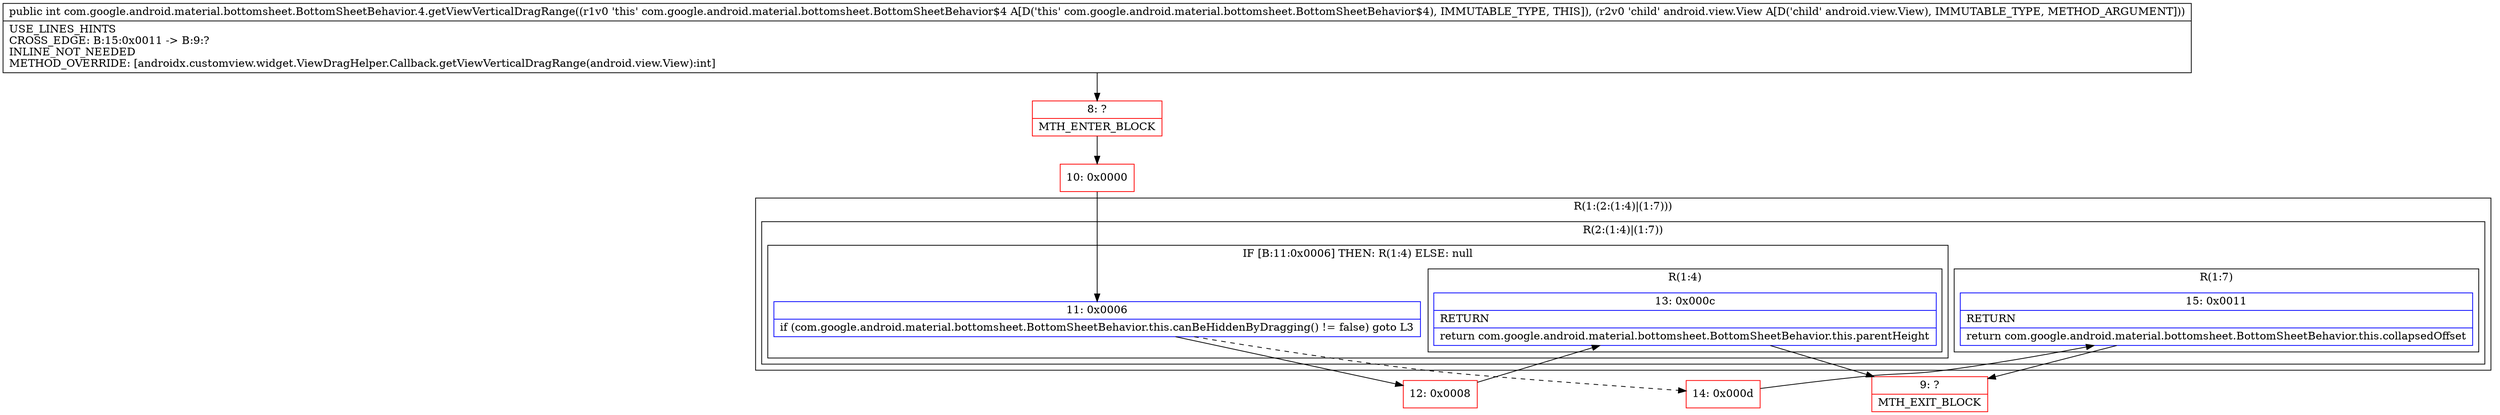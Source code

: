 digraph "CFG forcom.google.android.material.bottomsheet.BottomSheetBehavior.4.getViewVerticalDragRange(Landroid\/view\/View;)I" {
subgraph cluster_Region_1733640636 {
label = "R(1:(2:(1:4)|(1:7)))";
node [shape=record,color=blue];
subgraph cluster_Region_473297994 {
label = "R(2:(1:4)|(1:7))";
node [shape=record,color=blue];
subgraph cluster_IfRegion_600712523 {
label = "IF [B:11:0x0006] THEN: R(1:4) ELSE: null";
node [shape=record,color=blue];
Node_11 [shape=record,label="{11\:\ 0x0006|if (com.google.android.material.bottomsheet.BottomSheetBehavior.this.canBeHiddenByDragging() != false) goto L3\l}"];
subgraph cluster_Region_1919667981 {
label = "R(1:4)";
node [shape=record,color=blue];
Node_13 [shape=record,label="{13\:\ 0x000c|RETURN\l|return com.google.android.material.bottomsheet.BottomSheetBehavior.this.parentHeight\l}"];
}
}
subgraph cluster_Region_1073625181 {
label = "R(1:7)";
node [shape=record,color=blue];
Node_15 [shape=record,label="{15\:\ 0x0011|RETURN\l|return com.google.android.material.bottomsheet.BottomSheetBehavior.this.collapsedOffset\l}"];
}
}
}
Node_8 [shape=record,color=red,label="{8\:\ ?|MTH_ENTER_BLOCK\l}"];
Node_10 [shape=record,color=red,label="{10\:\ 0x0000}"];
Node_12 [shape=record,color=red,label="{12\:\ 0x0008}"];
Node_9 [shape=record,color=red,label="{9\:\ ?|MTH_EXIT_BLOCK\l}"];
Node_14 [shape=record,color=red,label="{14\:\ 0x000d}"];
MethodNode[shape=record,label="{public int com.google.android.material.bottomsheet.BottomSheetBehavior.4.getViewVerticalDragRange((r1v0 'this' com.google.android.material.bottomsheet.BottomSheetBehavior$4 A[D('this' com.google.android.material.bottomsheet.BottomSheetBehavior$4), IMMUTABLE_TYPE, THIS]), (r2v0 'child' android.view.View A[D('child' android.view.View), IMMUTABLE_TYPE, METHOD_ARGUMENT]))  | USE_LINES_HINTS\lCROSS_EDGE: B:15:0x0011 \-\> B:9:?\lINLINE_NOT_NEEDED\lMETHOD_OVERRIDE: [androidx.customview.widget.ViewDragHelper.Callback.getViewVerticalDragRange(android.view.View):int]\l}"];
MethodNode -> Node_8;Node_11 -> Node_12;
Node_11 -> Node_14[style=dashed];
Node_13 -> Node_9;
Node_15 -> Node_9;
Node_8 -> Node_10;
Node_10 -> Node_11;
Node_12 -> Node_13;
Node_14 -> Node_15;
}

